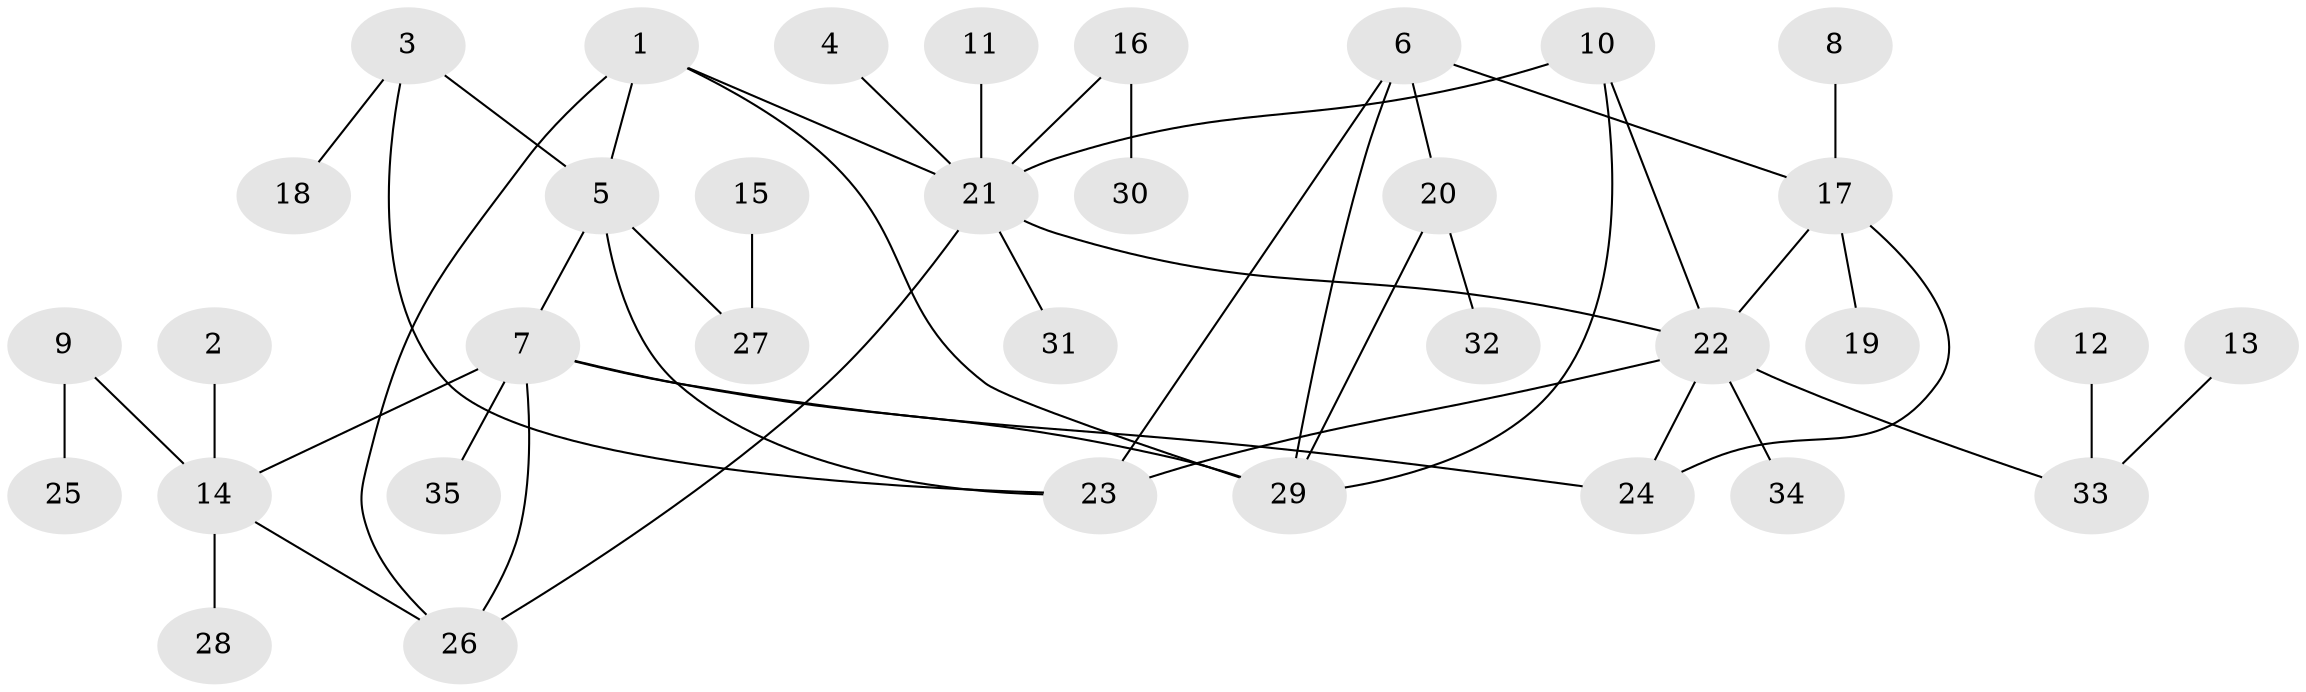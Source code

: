 // original degree distribution, {5: 0.07246376811594203, 6: 0.043478260869565216, 4: 0.028985507246376812, 10: 0.014492753623188406, 9: 0.014492753623188406, 7: 0.028985507246376812, 2: 0.14492753623188406, 8: 0.014492753623188406, 1: 0.5797101449275363, 3: 0.057971014492753624}
// Generated by graph-tools (version 1.1) at 2025/02/03/09/25 03:02:42]
// undirected, 35 vertices, 47 edges
graph export_dot {
graph [start="1"]
  node [color=gray90,style=filled];
  1;
  2;
  3;
  4;
  5;
  6;
  7;
  8;
  9;
  10;
  11;
  12;
  13;
  14;
  15;
  16;
  17;
  18;
  19;
  20;
  21;
  22;
  23;
  24;
  25;
  26;
  27;
  28;
  29;
  30;
  31;
  32;
  33;
  34;
  35;
  1 -- 5 [weight=1.0];
  1 -- 21 [weight=1.0];
  1 -- 26 [weight=1.0];
  1 -- 29 [weight=1.0];
  2 -- 14 [weight=1.0];
  3 -- 5 [weight=1.0];
  3 -- 18 [weight=1.0];
  3 -- 23 [weight=1.0];
  4 -- 21 [weight=1.0];
  5 -- 7 [weight=1.0];
  5 -- 23 [weight=1.0];
  5 -- 27 [weight=1.0];
  6 -- 17 [weight=1.0];
  6 -- 20 [weight=1.0];
  6 -- 23 [weight=1.0];
  6 -- 29 [weight=1.0];
  7 -- 14 [weight=2.0];
  7 -- 24 [weight=1.0];
  7 -- 26 [weight=1.0];
  7 -- 29 [weight=1.0];
  7 -- 35 [weight=1.0];
  8 -- 17 [weight=1.0];
  9 -- 14 [weight=1.0];
  9 -- 25 [weight=1.0];
  10 -- 21 [weight=1.0];
  10 -- 22 [weight=1.0];
  10 -- 29 [weight=1.0];
  11 -- 21 [weight=1.0];
  12 -- 33 [weight=1.0];
  13 -- 33 [weight=1.0];
  14 -- 26 [weight=1.0];
  14 -- 28 [weight=1.0];
  15 -- 27 [weight=1.0];
  16 -- 21 [weight=1.0];
  16 -- 30 [weight=1.0];
  17 -- 19 [weight=1.0];
  17 -- 22 [weight=1.0];
  17 -- 24 [weight=1.0];
  20 -- 29 [weight=1.0];
  20 -- 32 [weight=1.0];
  21 -- 22 [weight=1.0];
  21 -- 26 [weight=1.0];
  21 -- 31 [weight=1.0];
  22 -- 23 [weight=1.0];
  22 -- 24 [weight=1.0];
  22 -- 33 [weight=1.0];
  22 -- 34 [weight=1.0];
}
